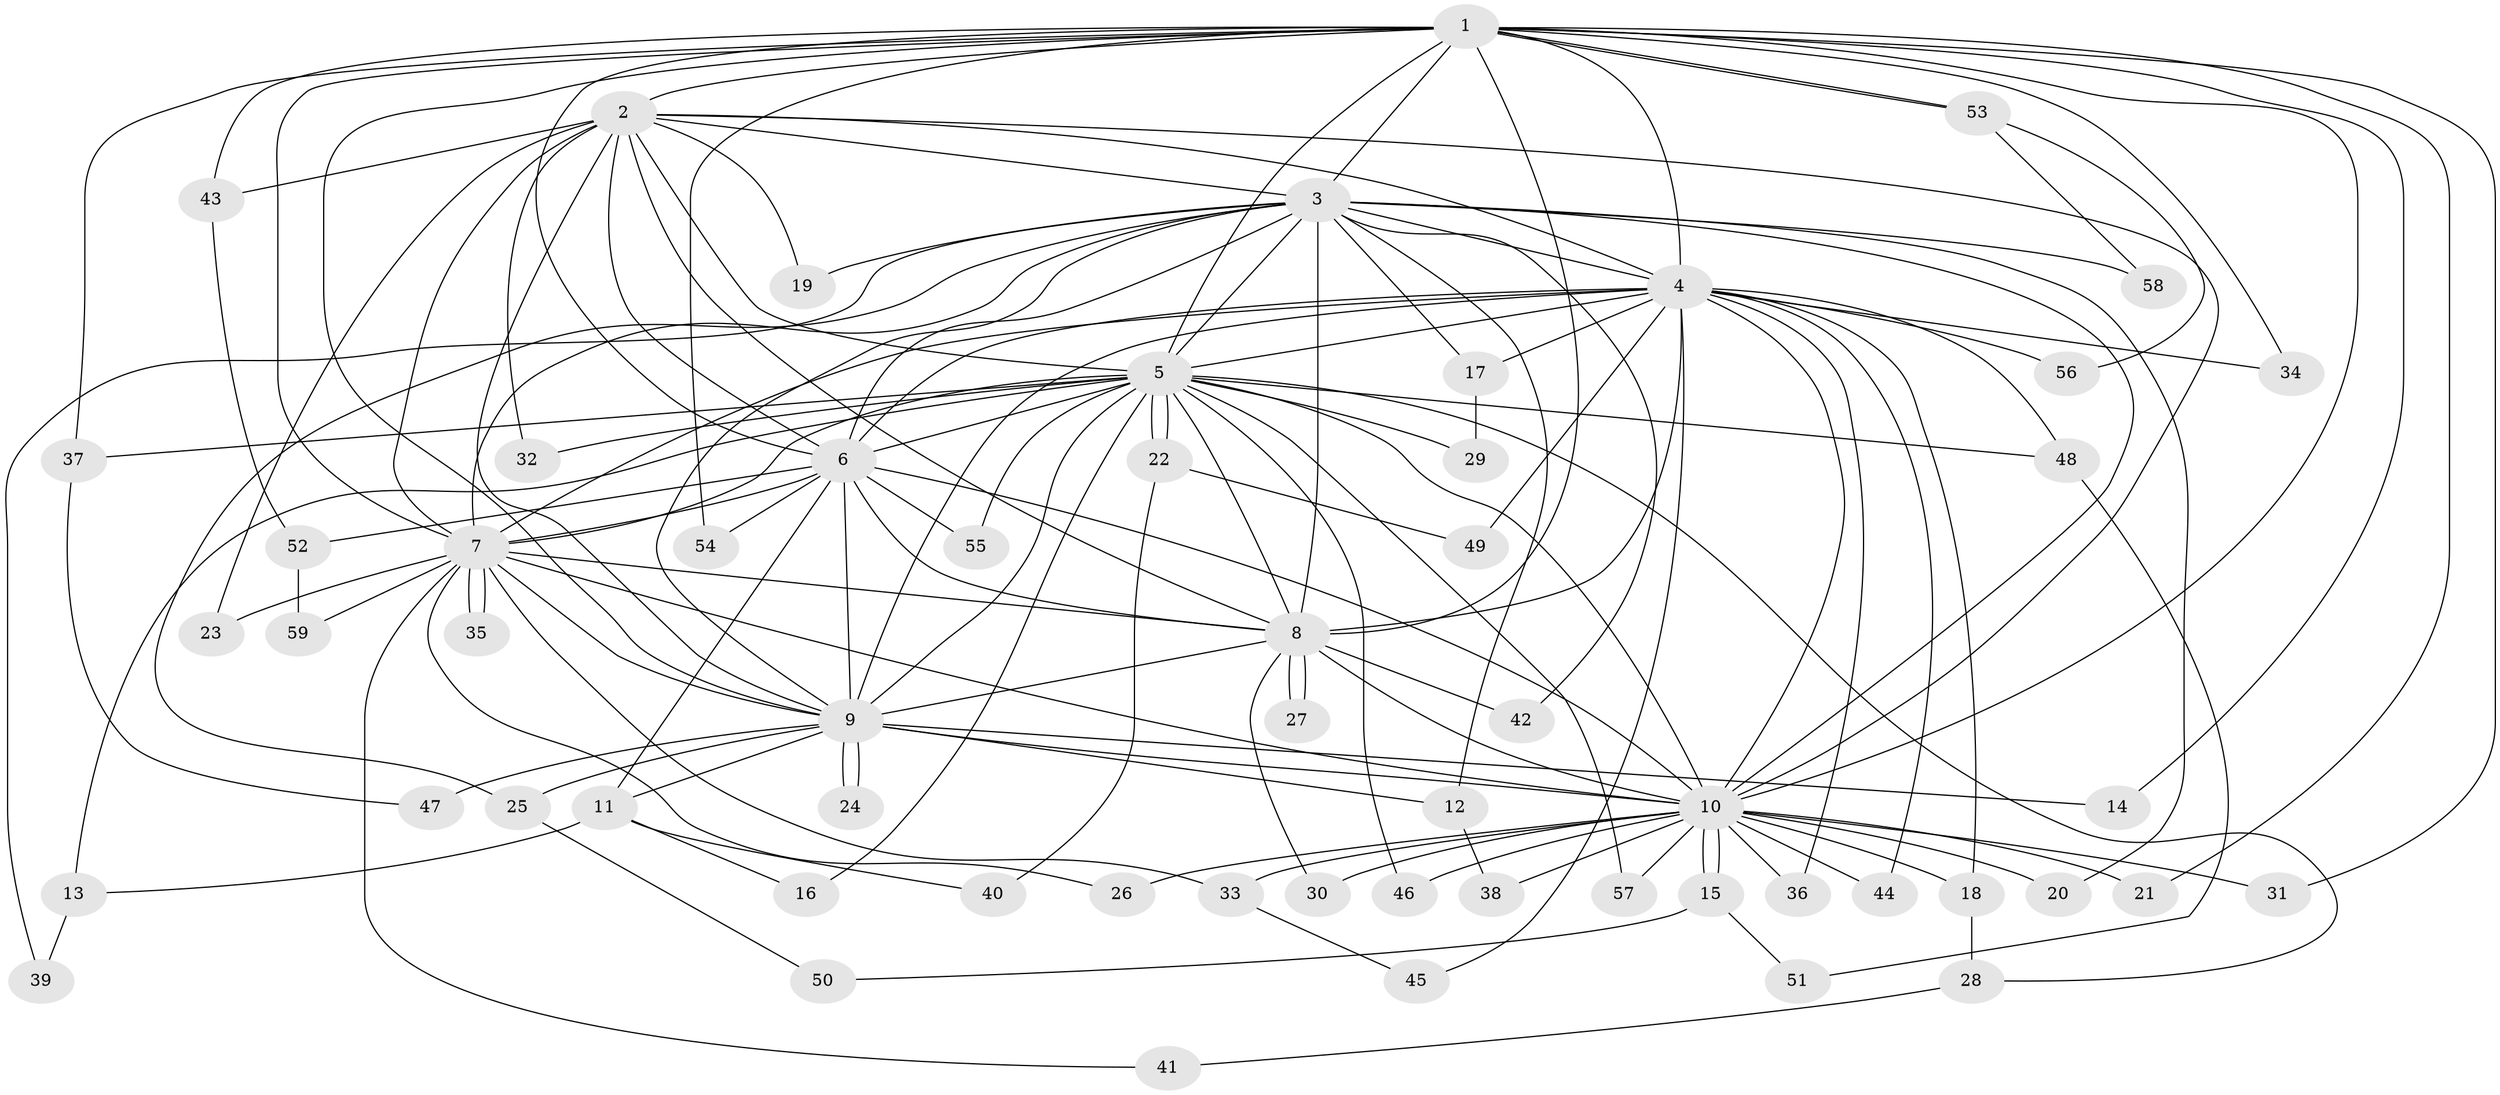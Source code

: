 // Generated by graph-tools (version 1.1) at 2025/45/03/09/25 04:45:06]
// undirected, 59 vertices, 143 edges
graph export_dot {
graph [start="1"]
  node [color=gray90,style=filled];
  1;
  2;
  3;
  4;
  5;
  6;
  7;
  8;
  9;
  10;
  11;
  12;
  13;
  14;
  15;
  16;
  17;
  18;
  19;
  20;
  21;
  22;
  23;
  24;
  25;
  26;
  27;
  28;
  29;
  30;
  31;
  32;
  33;
  34;
  35;
  36;
  37;
  38;
  39;
  40;
  41;
  42;
  43;
  44;
  45;
  46;
  47;
  48;
  49;
  50;
  51;
  52;
  53;
  54;
  55;
  56;
  57;
  58;
  59;
  1 -- 2;
  1 -- 3;
  1 -- 4;
  1 -- 5;
  1 -- 6;
  1 -- 7;
  1 -- 8;
  1 -- 9;
  1 -- 10;
  1 -- 14;
  1 -- 21;
  1 -- 31;
  1 -- 34;
  1 -- 37;
  1 -- 43;
  1 -- 53;
  1 -- 53;
  1 -- 54;
  2 -- 3;
  2 -- 4;
  2 -- 5;
  2 -- 6;
  2 -- 7;
  2 -- 8;
  2 -- 9;
  2 -- 10;
  2 -- 19;
  2 -- 23;
  2 -- 32;
  2 -- 43;
  3 -- 4;
  3 -- 5;
  3 -- 6;
  3 -- 7;
  3 -- 8;
  3 -- 9;
  3 -- 10;
  3 -- 12;
  3 -- 17;
  3 -- 19;
  3 -- 20;
  3 -- 25;
  3 -- 39;
  3 -- 42;
  3 -- 58;
  4 -- 5;
  4 -- 6;
  4 -- 7;
  4 -- 8;
  4 -- 9;
  4 -- 10;
  4 -- 17;
  4 -- 18;
  4 -- 34;
  4 -- 36;
  4 -- 44;
  4 -- 45;
  4 -- 48;
  4 -- 49;
  4 -- 56;
  5 -- 6;
  5 -- 7;
  5 -- 8;
  5 -- 9;
  5 -- 10;
  5 -- 13;
  5 -- 16;
  5 -- 22;
  5 -- 22;
  5 -- 28;
  5 -- 29;
  5 -- 32;
  5 -- 37;
  5 -- 46;
  5 -- 48;
  5 -- 55;
  5 -- 57;
  6 -- 7;
  6 -- 8;
  6 -- 9;
  6 -- 10;
  6 -- 11;
  6 -- 52;
  6 -- 54;
  6 -- 55;
  7 -- 8;
  7 -- 9;
  7 -- 10;
  7 -- 23;
  7 -- 26;
  7 -- 33;
  7 -- 35;
  7 -- 35;
  7 -- 41;
  7 -- 59;
  8 -- 9;
  8 -- 10;
  8 -- 27;
  8 -- 27;
  8 -- 30;
  8 -- 42;
  9 -- 10;
  9 -- 11;
  9 -- 12;
  9 -- 14;
  9 -- 24;
  9 -- 24;
  9 -- 25;
  9 -- 47;
  10 -- 15;
  10 -- 15;
  10 -- 18;
  10 -- 20;
  10 -- 21;
  10 -- 26;
  10 -- 30;
  10 -- 31;
  10 -- 33;
  10 -- 36;
  10 -- 38;
  10 -- 44;
  10 -- 46;
  10 -- 57;
  11 -- 13;
  11 -- 16;
  11 -- 40;
  12 -- 38;
  13 -- 39;
  15 -- 50;
  15 -- 51;
  17 -- 29;
  18 -- 28;
  22 -- 40;
  22 -- 49;
  25 -- 50;
  28 -- 41;
  33 -- 45;
  37 -- 47;
  43 -- 52;
  48 -- 51;
  52 -- 59;
  53 -- 56;
  53 -- 58;
}
